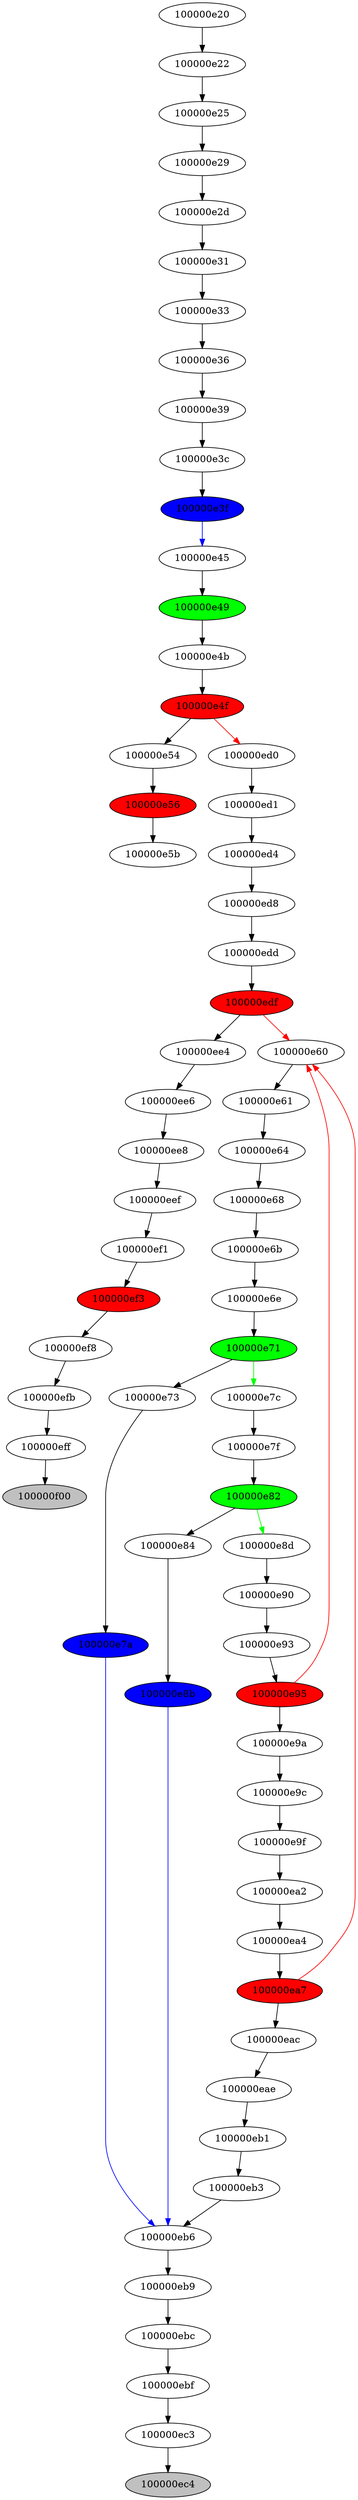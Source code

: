 digraph mon_graphe {
"100000e20"->"100000e22";
"100000e22"->"100000e25";
"100000e25"->"100000e29";
"100000e29"->"100000e2d";
"100000e2d"->"100000e31";
"100000e31"->"100000e33";
"100000e33"->"100000e36";
"100000e36"->"100000e39";
"100000e39"->"100000e3c";
"100000e3c"->"100000e3f";
"100000e3f"->"100000e45" [color=blue];
"100000e3f" [style=filled fillcolor=blue];
"100000e45"->"100000e49";
"100000e49"->"100000e4b";
"100000e49" [style=filled fillcolor=green];
"100000e4b"->"100000e4f";
"100000e4f"->"100000e54";
"100000e4f" [style=filled fillcolor=red];
"100000e54"->"100000e56";
"100000e56"->"100000e5b";
"100000e56" [style=filled fillcolor=red];
"100000e5b";
"100000e4f"->"100000ed0" [color=red];
"100000e4f" [style=filled fillcolor=red];
"100000ed0"->"100000ed1";
"100000ed1"->"100000ed4";
"100000ed4"->"100000ed8";
"100000ed8"->"100000edd";
"100000edd"->"100000edf";
"100000edf"->"100000ee4";
"100000edf" [style=filled fillcolor=red];
"100000ee4"->"100000ee6";
"100000ee6"->"100000ee8";
"100000ee8"->"100000eef";
"100000eef"->"100000ef1";
"100000ef1"->"100000ef3";
"100000ef3"->"100000ef8";
"100000ef3" [style=filled fillcolor=red];
"100000ef8"->"100000efb";
"100000efb"->"100000eff";
"100000eff"->"100000f00";
"100000f00"[style=filled fillcolor=grey];
"100000edf"->"100000e60" [color=red];
"100000edf" [style=filled fillcolor=red];
"100000e60"->"100000e61";
"100000e61"->"100000e64";
"100000e64"->"100000e68";
"100000e68"->"100000e6b";
"100000e6b"->"100000e6e";
"100000e6e"->"100000e71";
"100000e71"->"100000e73";
"100000e71" [style=filled fillcolor=green];
"100000e73"->"100000e7a";
"100000e7a"->"100000eb6" [color=blue];
"100000e7a" [style=filled fillcolor=blue];
"100000eb6"->"100000eb9";
"100000eb9"->"100000ebc";
"100000ebc"->"100000ebf";
"100000ebf"->"100000ec3";
"100000ec3"->"100000ec4";
"100000ec4"[style=filled fillcolor=grey];
"100000e71"->"100000e7c" [color=green];
"100000e71" [style=filled fillcolor=green];
"100000e7c"->"100000e7f";
"100000e7f"->"100000e82";
"100000e82"->"100000e84";
"100000e82" [style=filled fillcolor=green];
"100000e84"->"100000e8b";
"100000e8b"->"100000eb6" [color=blue];
"100000e8b" [style=filled fillcolor=blue];
"100000eb6";
"100000e82"->"100000e8d" [color=green];
"100000e82" [style=filled fillcolor=green];
"100000e8d"->"100000e90";
"100000e90"->"100000e93";
"100000e93"->"100000e95";
"100000e95"->"100000e9a";
"100000e95" [style=filled fillcolor=red];
"100000e9a"->"100000e9c";
"100000e9c"->"100000e9f";
"100000e9f"->"100000ea2";
"100000ea2"->"100000ea4";
"100000ea4"->"100000ea7";
"100000ea7"->"100000eac";
"100000ea7" [style=filled fillcolor=red];
"100000eac"->"100000eae";
"100000eae"->"100000eb1";
"100000eb1"->"100000eb3";
"100000eb3"->"100000eb6";
"100000eb6";
"100000ea7"->"100000e60" [color=red];
"100000ea7" [style=filled fillcolor=red];
"100000e60";
"100000e95"->"100000e60" [color=red];
"100000e95" [style=filled fillcolor=red];
"100000e60";
}